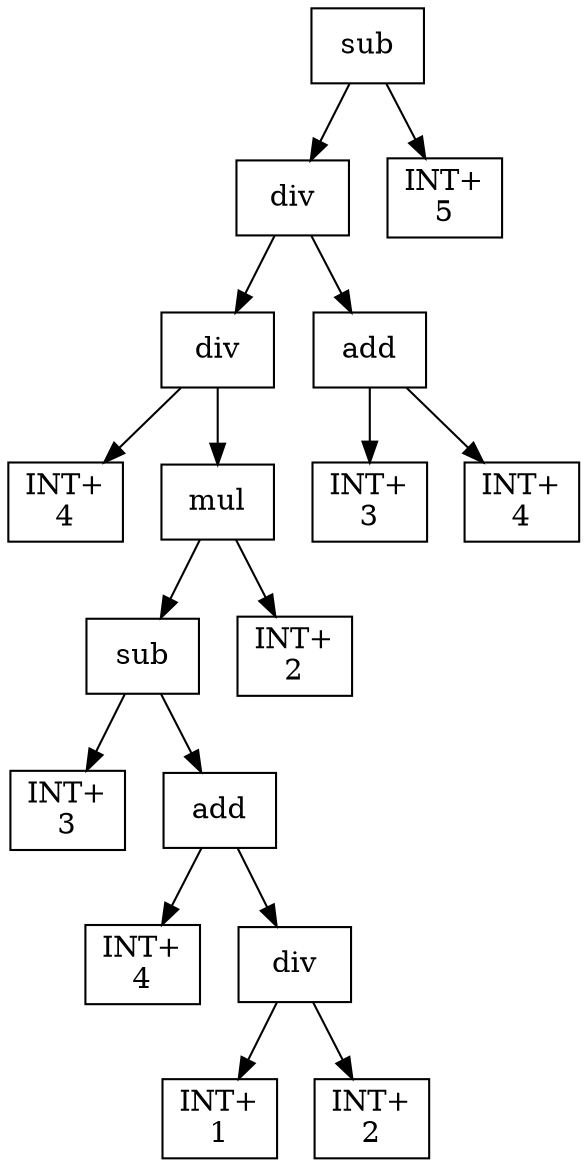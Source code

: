 digraph expr {
  node [shape=box];
  n1 [label="sub"];
  n2 [label="div"];
  n3 [label="div"];
  n4 [label="INT+\n4"];
  n5 [label="mul"];
  n6 [label="sub"];
  n7 [label="INT+\n3"];
  n8 [label="add"];
  n9 [label="INT+\n4"];
  n10 [label="div"];
  n11 [label="INT+\n1"];
  n12 [label="INT+\n2"];
  n10 -> n11;
  n10 -> n12;
  n8 -> n9;
  n8 -> n10;
  n6 -> n7;
  n6 -> n8;
  n13 [label="INT+\n2"];
  n5 -> n6;
  n5 -> n13;
  n3 -> n4;
  n3 -> n5;
  n14 [label="add"];
  n15 [label="INT+\n3"];
  n16 [label="INT+\n4"];
  n14 -> n15;
  n14 -> n16;
  n2 -> n3;
  n2 -> n14;
  n17 [label="INT+\n5"];
  n1 -> n2;
  n1 -> n17;
}